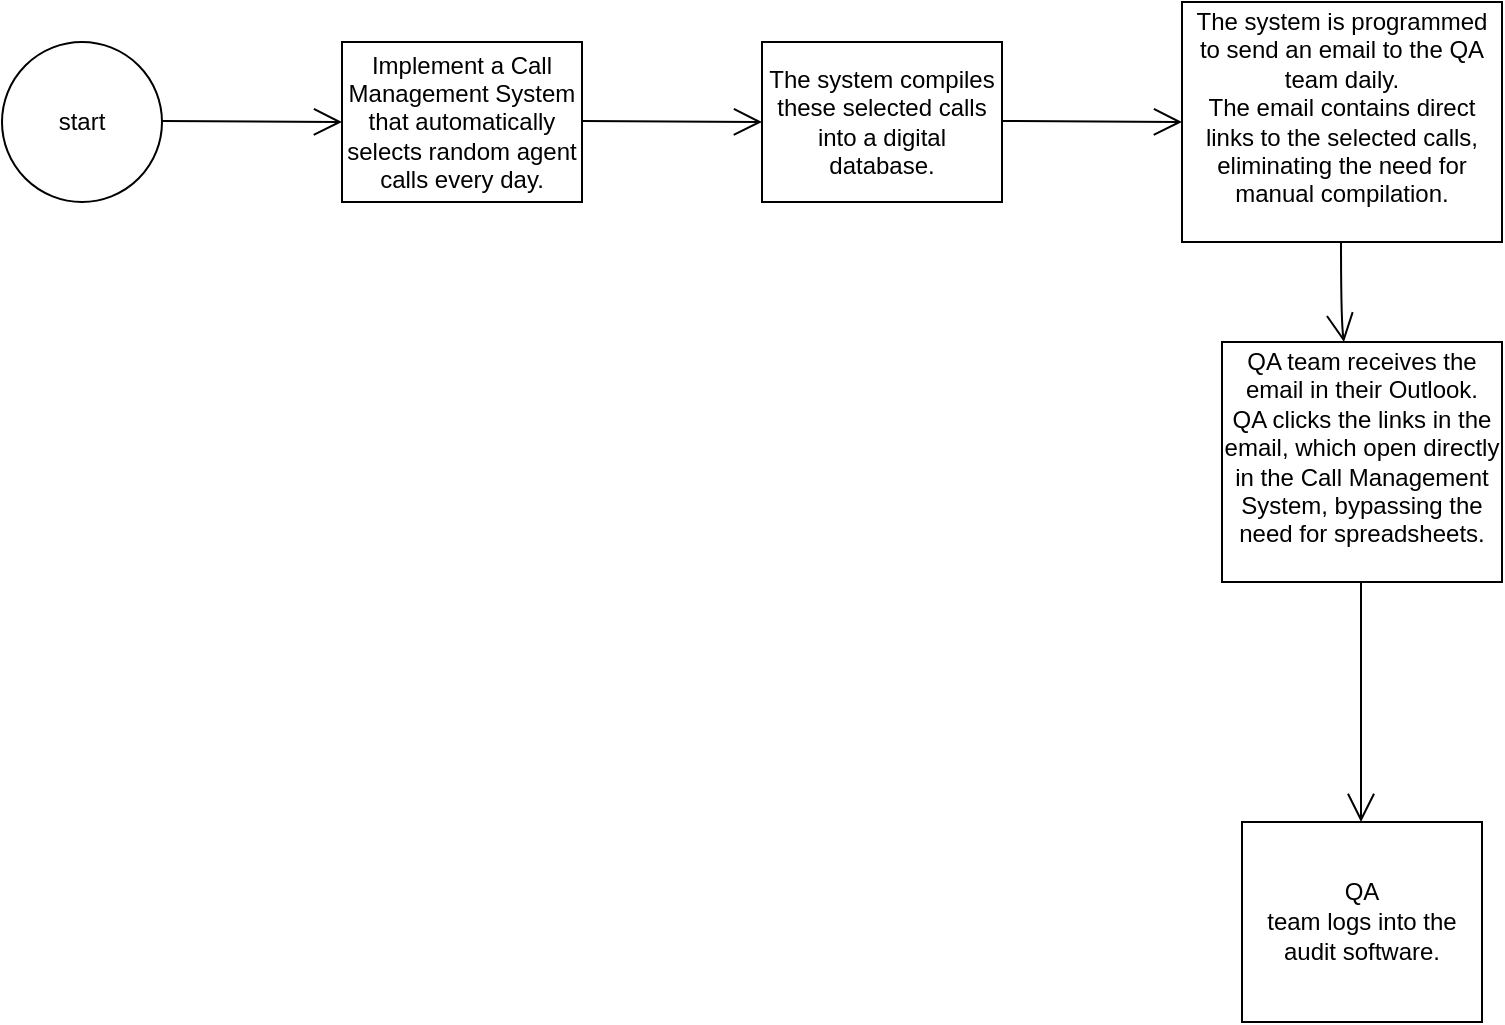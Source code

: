 <mxfile version="26.0.6">
  <diagram name="Page-1" id="z-MeSIEdtIaJIWiVlCak">
    <mxGraphModel dx="794" dy="1554" grid="1" gridSize="10" guides="1" tooltips="1" connect="1" arrows="1" fold="1" page="1" pageScale="1" pageWidth="850" pageHeight="1100" math="0" shadow="0">
      <root>
        <mxCell id="0" />
        <mxCell id="1" parent="0" />
        <mxCell id="pG-BBdyjVo8866EGbHZU-1" value="start" style="ellipse;whiteSpace=wrap;html=1;aspect=fixed;" parent="1" vertex="1">
          <mxGeometry x="10" y="-460" width="80" height="80" as="geometry" />
        </mxCell>
        <mxCell id="pG-BBdyjVo8866EGbHZU-3" value="" style="endArrow=open;endFill=1;endSize=12;html=1;rounded=0;fontSize=12;curved=1;" parent="1" edge="1">
          <mxGeometry width="160" relative="1" as="geometry">
            <mxPoint x="90" y="-420.5" as="sourcePoint" />
            <mxPoint x="180" y="-420" as="targetPoint" />
          </mxGeometry>
        </mxCell>
        <mxCell id="pG-BBdyjVo8866EGbHZU-4" value="Implement a Call Management System that automatically selects random agent calls every day." style="rounded=0;whiteSpace=wrap;html=1;" parent="1" vertex="1">
          <mxGeometry x="180" y="-460" width="120" height="80" as="geometry" />
        </mxCell>
        <mxCell id="pG-BBdyjVo8866EGbHZU-5" value="" style="endArrow=open;endFill=1;endSize=12;html=1;rounded=0;fontSize=12;curved=1;" parent="1" edge="1">
          <mxGeometry width="160" relative="1" as="geometry">
            <mxPoint x="300" y="-420.5" as="sourcePoint" />
            <mxPoint x="390" y="-420" as="targetPoint" />
            <Array as="points" />
          </mxGeometry>
        </mxCell>
        <mxCell id="pG-BBdyjVo8866EGbHZU-6" value="The system compiles these selected calls into a digital database." style="rounded=0;whiteSpace=wrap;html=1;" parent="1" vertex="1">
          <mxGeometry x="390" y="-460" width="120" height="80" as="geometry" />
        </mxCell>
        <mxCell id="pG-BBdyjVo8866EGbHZU-7" value="" style="endArrow=open;endFill=1;endSize=12;html=1;rounded=0;fontSize=12;curved=1;" parent="1" edge="1">
          <mxGeometry width="160" relative="1" as="geometry">
            <mxPoint x="510" y="-420.5" as="sourcePoint" />
            <mxPoint x="600" y="-420" as="targetPoint" />
          </mxGeometry>
        </mxCell>
        <mxCell id="pG-BBdyjVo8866EGbHZU-8" value="&lt;div&gt;The system is programmed to send an email to the QA team daily.&lt;/div&gt;&lt;div&gt;&lt;span style=&quot;background-color: transparent; color: light-dark(rgb(0, 0, 0), rgb(255, 255, 255));&quot;&gt;The email contains direct links to the selected calls, eliminating the need for manual compilation.&lt;/span&gt;&lt;/div&gt;&lt;div&gt;&lt;br&gt;&lt;/div&gt;" style="rounded=0;whiteSpace=wrap;html=1;" parent="1" vertex="1">
          <mxGeometry x="600" y="-480" width="160" height="120" as="geometry" />
        </mxCell>
        <mxCell id="pG-BBdyjVo8866EGbHZU-9" value="" style="endArrow=open;endFill=1;endSize=12;html=1;rounded=0;fontSize=12;curved=1;" parent="1" target="pG-BBdyjVo8866EGbHZU-10" edge="1">
          <mxGeometry width="160" relative="1" as="geometry">
            <mxPoint x="679.5" y="-360" as="sourcePoint" />
            <mxPoint x="680" y="-280" as="targetPoint" />
            <Array as="points">
              <mxPoint x="679.5" y="-320" />
            </Array>
          </mxGeometry>
        </mxCell>
        <mxCell id="pG-BBdyjVo8866EGbHZU-10" value="&lt;span style=&quot;background-color: transparent;&quot;&gt;QA team receives the email in their Outlook.&lt;/span&gt;&lt;div&gt;&lt;span style=&quot;background-color: transparent; color: light-dark(rgb(0, 0, 0), rgb(255, 255, 255));&quot;&gt;QA clicks the links in the email, which open directly in the Call Management System, bypassing the need for spreadsheets.&lt;/span&gt;&lt;/div&gt;&lt;div&gt;&lt;br&gt;&lt;/div&gt;" style="rounded=0;whiteSpace=wrap;html=1;" parent="1" vertex="1">
          <mxGeometry x="620" y="-310" width="140" height="120" as="geometry" />
        </mxCell>
        <mxCell id="pG-BBdyjVo8866EGbHZU-11" value="&lt;span style=&quot;line-height: 115%;&quot;&gt;&lt;font&gt;QA&lt;br&gt;team logs into the audit software.&lt;/font&gt;&lt;/span&gt;" style="rounded=0;whiteSpace=wrap;html=1;" parent="1" vertex="1">
          <mxGeometry x="630" y="-70" width="120" height="100" as="geometry" />
        </mxCell>
        <mxCell id="pG-BBdyjVo8866EGbHZU-12" value="" style="endArrow=open;endFill=1;endSize=12;html=1;rounded=0;fontSize=12;curved=1;" parent="1" edge="1">
          <mxGeometry width="160" relative="1" as="geometry">
            <mxPoint x="689.5" y="-190" as="sourcePoint" />
            <mxPoint x="689.5" y="-70" as="targetPoint" />
            <Array as="points">
              <mxPoint x="689.5" y="-150" />
              <mxPoint x="689.5" y="-130" />
            </Array>
          </mxGeometry>
        </mxCell>
      </root>
    </mxGraphModel>
  </diagram>
</mxfile>
